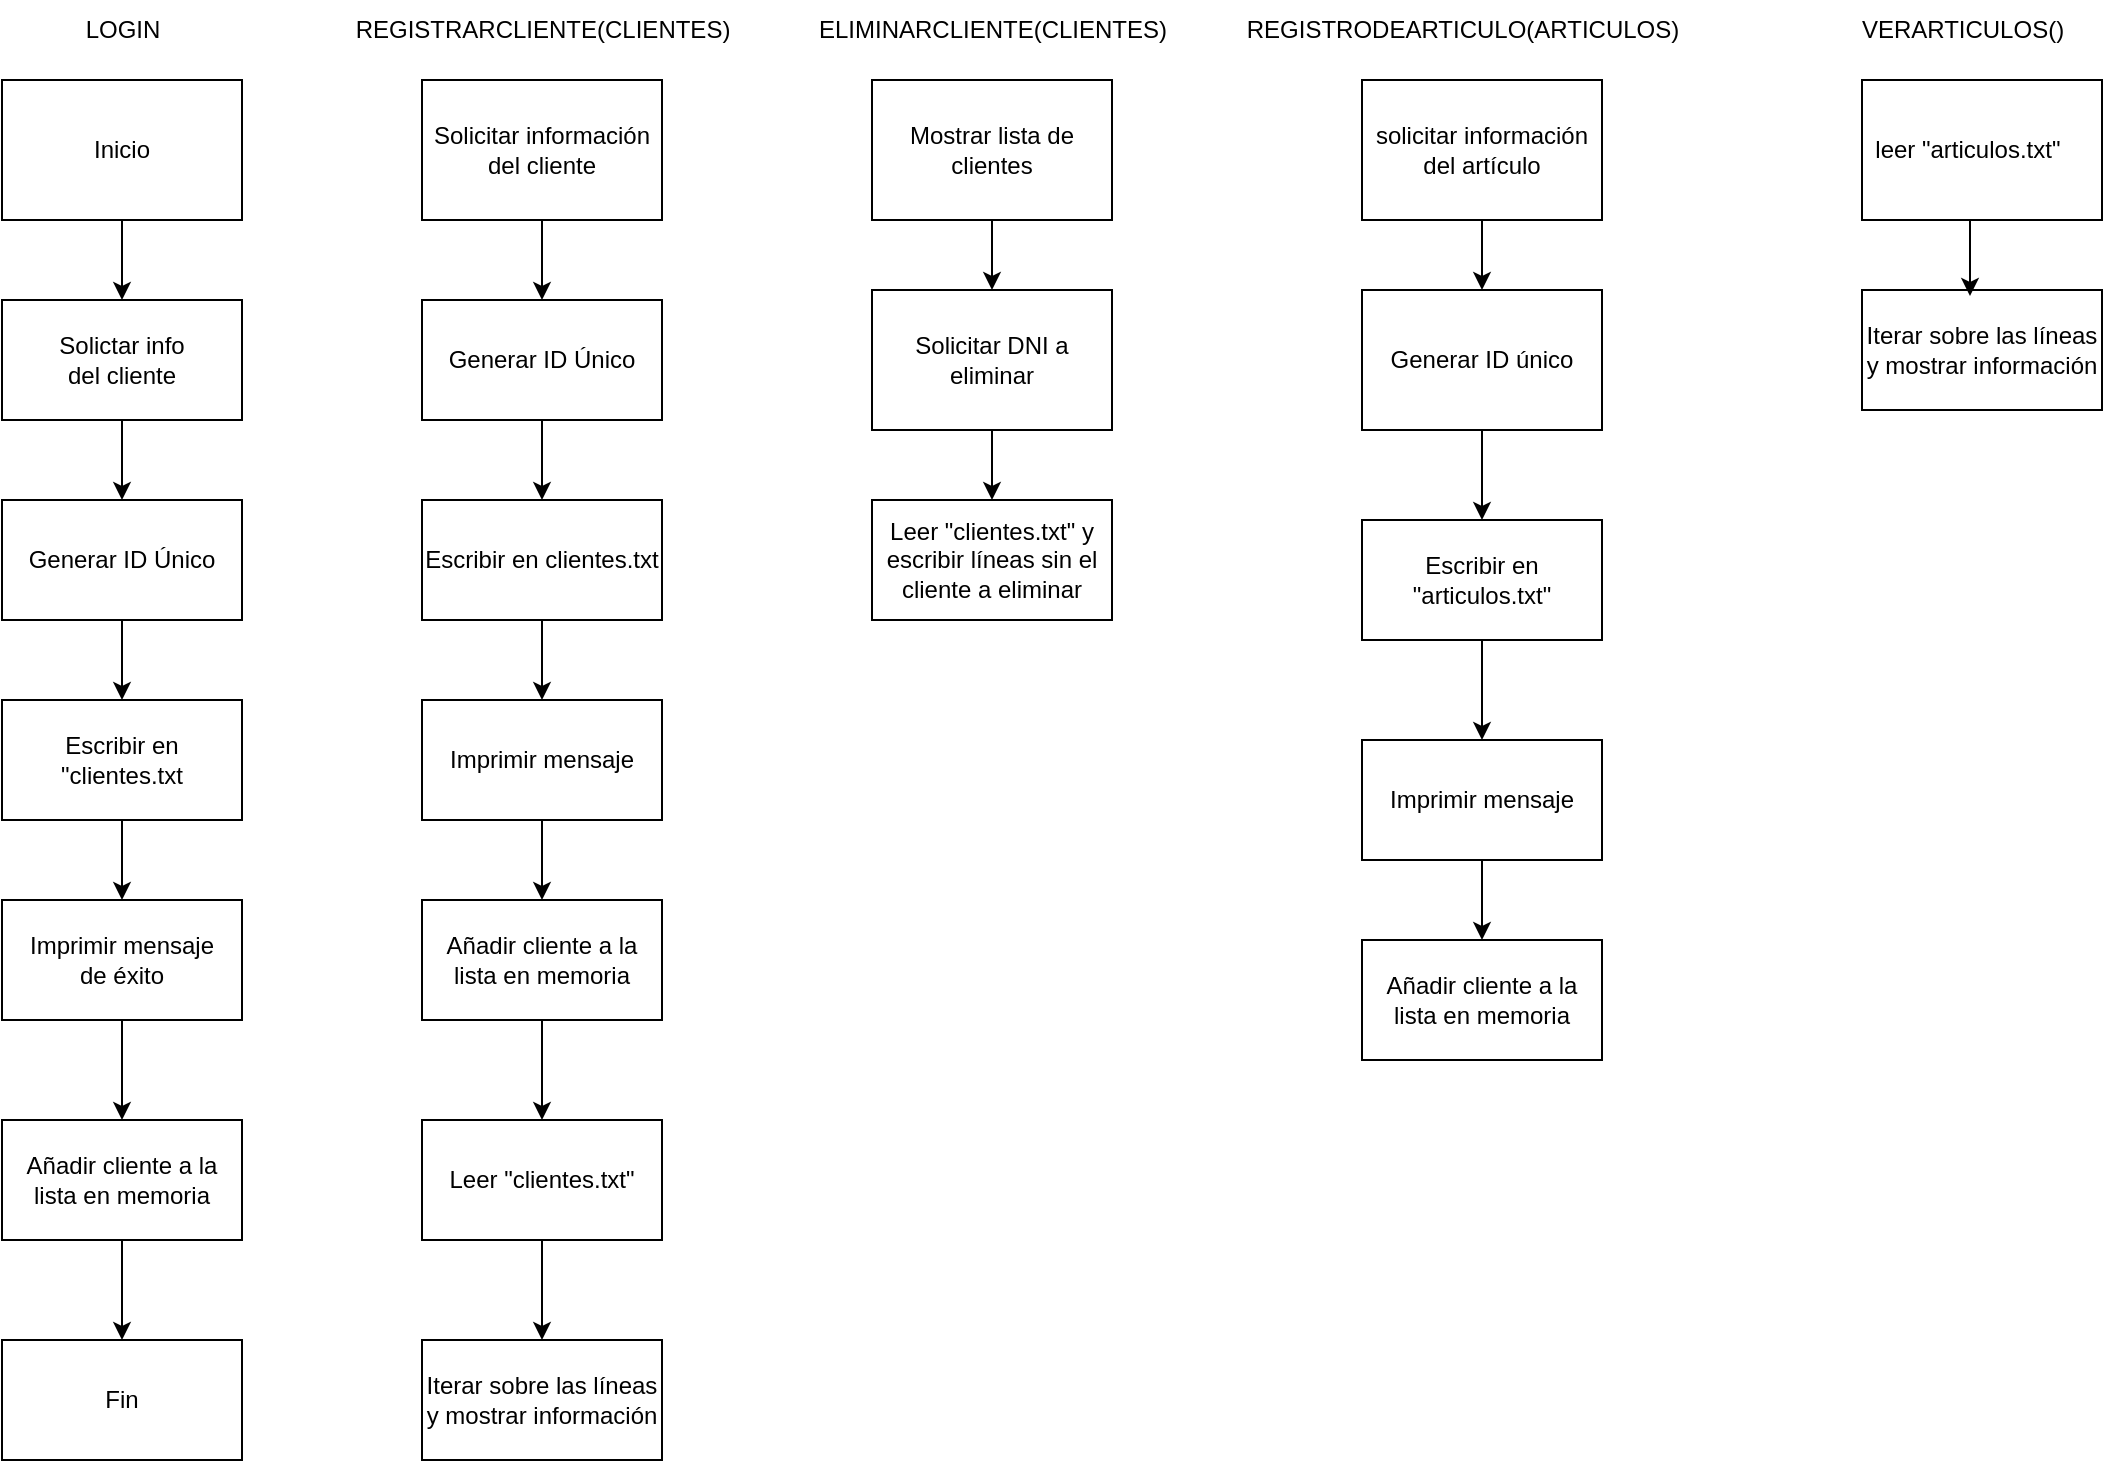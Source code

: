 <mxfile version="22.1.1" type="github">
  <diagram id="C5RBs43oDa-KdzZeNtuy" name="Page-1">
    <mxGraphModel dx="1114" dy="578" grid="1" gridSize="10" guides="1" tooltips="1" connect="1" arrows="1" fold="1" page="1" pageScale="1" pageWidth="827" pageHeight="1169" math="0" shadow="0">
      <root>
        <mxCell id="WIyWlLk6GJQsqaUBKTNV-0" />
        <mxCell id="WIyWlLk6GJQsqaUBKTNV-1" parent="WIyWlLk6GJQsqaUBKTNV-0" />
        <mxCell id="VLlErGUeabO-Wsx0XHVg-6" style="edgeStyle=orthogonalEdgeStyle;rounded=0;orthogonalLoop=1;jettySize=auto;html=1;exitX=0.5;exitY=1;exitDx=0;exitDy=0;entryX=0.5;entryY=0;entryDx=0;entryDy=0;" edge="1" parent="WIyWlLk6GJQsqaUBKTNV-1" source="VLlErGUeabO-Wsx0XHVg-0" target="VLlErGUeabO-Wsx0XHVg-1">
          <mxGeometry relative="1" as="geometry" />
        </mxCell>
        <mxCell id="VLlErGUeabO-Wsx0XHVg-0" value="Inicio" style="rounded=0;whiteSpace=wrap;html=1;" vertex="1" parent="WIyWlLk6GJQsqaUBKTNV-1">
          <mxGeometry x="120" y="410" width="120" height="70" as="geometry" />
        </mxCell>
        <mxCell id="VLlErGUeabO-Wsx0XHVg-7" style="edgeStyle=orthogonalEdgeStyle;rounded=0;orthogonalLoop=1;jettySize=auto;html=1;exitX=0.5;exitY=1;exitDx=0;exitDy=0;" edge="1" parent="WIyWlLk6GJQsqaUBKTNV-1" source="VLlErGUeabO-Wsx0XHVg-1" target="VLlErGUeabO-Wsx0XHVg-2">
          <mxGeometry relative="1" as="geometry" />
        </mxCell>
        <mxCell id="VLlErGUeabO-Wsx0XHVg-1" value="Solictar info&lt;br&gt;del cliente" style="rounded=0;whiteSpace=wrap;html=1;" vertex="1" parent="WIyWlLk6GJQsqaUBKTNV-1">
          <mxGeometry x="120" y="520" width="120" height="60" as="geometry" />
        </mxCell>
        <mxCell id="VLlErGUeabO-Wsx0XHVg-8" style="edgeStyle=orthogonalEdgeStyle;rounded=0;orthogonalLoop=1;jettySize=auto;html=1;exitX=0.5;exitY=1;exitDx=0;exitDy=0;" edge="1" parent="WIyWlLk6GJQsqaUBKTNV-1" source="VLlErGUeabO-Wsx0XHVg-2" target="VLlErGUeabO-Wsx0XHVg-3">
          <mxGeometry relative="1" as="geometry" />
        </mxCell>
        <mxCell id="VLlErGUeabO-Wsx0XHVg-2" value="Generar ID Único" style="rounded=0;whiteSpace=wrap;html=1;" vertex="1" parent="WIyWlLk6GJQsqaUBKTNV-1">
          <mxGeometry x="120" y="620" width="120" height="60" as="geometry" />
        </mxCell>
        <mxCell id="VLlErGUeabO-Wsx0XHVg-11" style="edgeStyle=orthogonalEdgeStyle;rounded=0;orthogonalLoop=1;jettySize=auto;html=1;exitX=0.5;exitY=1;exitDx=0;exitDy=0;entryX=0.5;entryY=0;entryDx=0;entryDy=0;" edge="1" parent="WIyWlLk6GJQsqaUBKTNV-1" source="VLlErGUeabO-Wsx0XHVg-3" target="VLlErGUeabO-Wsx0XHVg-9">
          <mxGeometry relative="1" as="geometry" />
        </mxCell>
        <mxCell id="VLlErGUeabO-Wsx0XHVg-3" value="Escribir en&lt;br&gt;&quot;clientes.txt" style="rounded=0;whiteSpace=wrap;html=1;" vertex="1" parent="WIyWlLk6GJQsqaUBKTNV-1">
          <mxGeometry x="120" y="720" width="120" height="60" as="geometry" />
        </mxCell>
        <mxCell id="VLlErGUeabO-Wsx0XHVg-14" style="edgeStyle=orthogonalEdgeStyle;rounded=0;orthogonalLoop=1;jettySize=auto;html=1;exitX=0.5;exitY=1;exitDx=0;exitDy=0;entryX=0.5;entryY=0;entryDx=0;entryDy=0;" edge="1" parent="WIyWlLk6GJQsqaUBKTNV-1" source="VLlErGUeabO-Wsx0XHVg-9" target="VLlErGUeabO-Wsx0XHVg-12">
          <mxGeometry relative="1" as="geometry" />
        </mxCell>
        <mxCell id="VLlErGUeabO-Wsx0XHVg-9" value="Imprimir mensaje&lt;br&gt;de éxito" style="rounded=0;whiteSpace=wrap;html=1;" vertex="1" parent="WIyWlLk6GJQsqaUBKTNV-1">
          <mxGeometry x="120" y="820" width="120" height="60" as="geometry" />
        </mxCell>
        <mxCell id="VLlErGUeabO-Wsx0XHVg-10" value="LOGIN" style="text;html=1;align=center;verticalAlign=middle;resizable=0;points=[];autosize=1;strokeColor=none;fillColor=none;" vertex="1" parent="WIyWlLk6GJQsqaUBKTNV-1">
          <mxGeometry x="150" y="370" width="60" height="30" as="geometry" />
        </mxCell>
        <mxCell id="VLlErGUeabO-Wsx0XHVg-15" style="edgeStyle=orthogonalEdgeStyle;rounded=0;orthogonalLoop=1;jettySize=auto;html=1;exitX=0.5;exitY=1;exitDx=0;exitDy=0;" edge="1" parent="WIyWlLk6GJQsqaUBKTNV-1" source="VLlErGUeabO-Wsx0XHVg-12" target="VLlErGUeabO-Wsx0XHVg-13">
          <mxGeometry relative="1" as="geometry" />
        </mxCell>
        <mxCell id="VLlErGUeabO-Wsx0XHVg-12" value="Añadir cliente a la lista en memoria" style="rounded=0;whiteSpace=wrap;html=1;" vertex="1" parent="WIyWlLk6GJQsqaUBKTNV-1">
          <mxGeometry x="120" y="930" width="120" height="60" as="geometry" />
        </mxCell>
        <mxCell id="VLlErGUeabO-Wsx0XHVg-13" value="Fin" style="rounded=0;whiteSpace=wrap;html=1;" vertex="1" parent="WIyWlLk6GJQsqaUBKTNV-1">
          <mxGeometry x="120" y="1040" width="120" height="60" as="geometry" />
        </mxCell>
        <mxCell id="VLlErGUeabO-Wsx0XHVg-18" value="REGISTRARCLIENTE(CLIENTES)" style="text;html=1;align=center;verticalAlign=middle;resizable=0;points=[];autosize=1;strokeColor=none;fillColor=none;" vertex="1" parent="WIyWlLk6GJQsqaUBKTNV-1">
          <mxGeometry x="285" y="370" width="210" height="30" as="geometry" />
        </mxCell>
        <mxCell id="VLlErGUeabO-Wsx0XHVg-26" style="edgeStyle=orthogonalEdgeStyle;rounded=0;orthogonalLoop=1;jettySize=auto;html=1;exitX=0.5;exitY=1;exitDx=0;exitDy=0;" edge="1" parent="WIyWlLk6GJQsqaUBKTNV-1" source="VLlErGUeabO-Wsx0XHVg-19" target="VLlErGUeabO-Wsx0XHVg-22">
          <mxGeometry relative="1" as="geometry" />
        </mxCell>
        <mxCell id="VLlErGUeabO-Wsx0XHVg-19" value="Solicitar información&lt;br&gt;del cliente" style="rounded=0;whiteSpace=wrap;html=1;" vertex="1" parent="WIyWlLk6GJQsqaUBKTNV-1">
          <mxGeometry x="330" y="410" width="120" height="70" as="geometry" />
        </mxCell>
        <mxCell id="VLlErGUeabO-Wsx0XHVg-28" style="edgeStyle=orthogonalEdgeStyle;rounded=0;orthogonalLoop=1;jettySize=auto;html=1;entryX=0.5;entryY=0;entryDx=0;entryDy=0;" edge="1" parent="WIyWlLk6GJQsqaUBKTNV-1" source="VLlErGUeabO-Wsx0XHVg-22" target="VLlErGUeabO-Wsx0XHVg-23">
          <mxGeometry relative="1" as="geometry" />
        </mxCell>
        <mxCell id="VLlErGUeabO-Wsx0XHVg-22" value="Generar ID Único" style="rounded=0;whiteSpace=wrap;html=1;" vertex="1" parent="WIyWlLk6GJQsqaUBKTNV-1">
          <mxGeometry x="330" y="520" width="120" height="60" as="geometry" />
        </mxCell>
        <mxCell id="VLlErGUeabO-Wsx0XHVg-29" style="edgeStyle=orthogonalEdgeStyle;rounded=0;orthogonalLoop=1;jettySize=auto;html=1;exitX=0.5;exitY=1;exitDx=0;exitDy=0;entryX=0.5;entryY=0;entryDx=0;entryDy=0;" edge="1" parent="WIyWlLk6GJQsqaUBKTNV-1" source="VLlErGUeabO-Wsx0XHVg-23" target="VLlErGUeabO-Wsx0XHVg-24">
          <mxGeometry relative="1" as="geometry" />
        </mxCell>
        <mxCell id="VLlErGUeabO-Wsx0XHVg-23" value="Escribir en clientes.txt" style="rounded=0;whiteSpace=wrap;html=1;" vertex="1" parent="WIyWlLk6GJQsqaUBKTNV-1">
          <mxGeometry x="330" y="620" width="120" height="60" as="geometry" />
        </mxCell>
        <mxCell id="VLlErGUeabO-Wsx0XHVg-30" style="edgeStyle=orthogonalEdgeStyle;rounded=0;orthogonalLoop=1;jettySize=auto;html=1;exitX=0.5;exitY=1;exitDx=0;exitDy=0;" edge="1" parent="WIyWlLk6GJQsqaUBKTNV-1" source="VLlErGUeabO-Wsx0XHVg-24" target="VLlErGUeabO-Wsx0XHVg-25">
          <mxGeometry relative="1" as="geometry" />
        </mxCell>
        <mxCell id="VLlErGUeabO-Wsx0XHVg-24" value="Imprimir mensaje" style="rounded=0;whiteSpace=wrap;html=1;" vertex="1" parent="WIyWlLk6GJQsqaUBKTNV-1">
          <mxGeometry x="330" y="720" width="120" height="60" as="geometry" />
        </mxCell>
        <mxCell id="VLlErGUeabO-Wsx0XHVg-33" style="edgeStyle=orthogonalEdgeStyle;rounded=0;orthogonalLoop=1;jettySize=auto;html=1;entryX=0.5;entryY=0;entryDx=0;entryDy=0;" edge="1" parent="WIyWlLk6GJQsqaUBKTNV-1" source="VLlErGUeabO-Wsx0XHVg-25" target="VLlErGUeabO-Wsx0XHVg-31">
          <mxGeometry relative="1" as="geometry" />
        </mxCell>
        <mxCell id="VLlErGUeabO-Wsx0XHVg-25" value="Añadir cliente a la lista en memoria" style="rounded=0;whiteSpace=wrap;html=1;" vertex="1" parent="WIyWlLk6GJQsqaUBKTNV-1">
          <mxGeometry x="330" y="820" width="120" height="60" as="geometry" />
        </mxCell>
        <mxCell id="VLlErGUeabO-Wsx0XHVg-34" style="edgeStyle=orthogonalEdgeStyle;rounded=0;orthogonalLoop=1;jettySize=auto;html=1;exitX=0.5;exitY=1;exitDx=0;exitDy=0;entryX=0.5;entryY=0;entryDx=0;entryDy=0;" edge="1" parent="WIyWlLk6GJQsqaUBKTNV-1" source="VLlErGUeabO-Wsx0XHVg-31" target="VLlErGUeabO-Wsx0XHVg-32">
          <mxGeometry relative="1" as="geometry" />
        </mxCell>
        <mxCell id="VLlErGUeabO-Wsx0XHVg-31" value="Leer &quot;clientes.txt&quot;" style="rounded=0;whiteSpace=wrap;html=1;" vertex="1" parent="WIyWlLk6GJQsqaUBKTNV-1">
          <mxGeometry x="330" y="930" width="120" height="60" as="geometry" />
        </mxCell>
        <mxCell id="VLlErGUeabO-Wsx0XHVg-32" value="Iterar sobre las líneas y mostrar información" style="rounded=0;whiteSpace=wrap;html=1;" vertex="1" parent="WIyWlLk6GJQsqaUBKTNV-1">
          <mxGeometry x="330" y="1040" width="120" height="60" as="geometry" />
        </mxCell>
        <mxCell id="VLlErGUeabO-Wsx0XHVg-35" value="ELIMINARCLIENTE(CLIENTES)" style="text;html=1;align=center;verticalAlign=middle;resizable=0;points=[];autosize=1;strokeColor=none;fillColor=none;" vertex="1" parent="WIyWlLk6GJQsqaUBKTNV-1">
          <mxGeometry x="515" y="370" width="200" height="30" as="geometry" />
        </mxCell>
        <mxCell id="VLlErGUeabO-Wsx0XHVg-39" style="edgeStyle=orthogonalEdgeStyle;rounded=0;orthogonalLoop=1;jettySize=auto;html=1;entryX=0.5;entryY=0;entryDx=0;entryDy=0;" edge="1" parent="WIyWlLk6GJQsqaUBKTNV-1" source="VLlErGUeabO-Wsx0XHVg-36" target="VLlErGUeabO-Wsx0XHVg-37">
          <mxGeometry relative="1" as="geometry" />
        </mxCell>
        <mxCell id="VLlErGUeabO-Wsx0XHVg-36" value="Mostrar lista de clientes" style="rounded=0;whiteSpace=wrap;html=1;" vertex="1" parent="WIyWlLk6GJQsqaUBKTNV-1">
          <mxGeometry x="555" y="410" width="120" height="70" as="geometry" />
        </mxCell>
        <mxCell id="VLlErGUeabO-Wsx0XHVg-40" style="edgeStyle=orthogonalEdgeStyle;rounded=0;orthogonalLoop=1;jettySize=auto;html=1;exitX=0.5;exitY=1;exitDx=0;exitDy=0;" edge="1" parent="WIyWlLk6GJQsqaUBKTNV-1" source="VLlErGUeabO-Wsx0XHVg-37" target="VLlErGUeabO-Wsx0XHVg-38">
          <mxGeometry relative="1" as="geometry" />
        </mxCell>
        <mxCell id="VLlErGUeabO-Wsx0XHVg-37" value="Solicitar DNI a eliminar" style="rounded=0;whiteSpace=wrap;html=1;" vertex="1" parent="WIyWlLk6GJQsqaUBKTNV-1">
          <mxGeometry x="555" y="515" width="120" height="70" as="geometry" />
        </mxCell>
        <mxCell id="VLlErGUeabO-Wsx0XHVg-38" value="Leer &quot;clientes.txt&quot; y escribir líneas sin el cliente a eliminar" style="rounded=0;whiteSpace=wrap;html=1;" vertex="1" parent="WIyWlLk6GJQsqaUBKTNV-1">
          <mxGeometry x="555" y="620" width="120" height="60" as="geometry" />
        </mxCell>
        <mxCell id="VLlErGUeabO-Wsx0XHVg-41" value="REGISTRODEARTICULO(ARTICULOS)" style="text;html=1;align=center;verticalAlign=middle;resizable=0;points=[];autosize=1;strokeColor=none;fillColor=none;" vertex="1" parent="WIyWlLk6GJQsqaUBKTNV-1">
          <mxGeometry x="730" y="370" width="240" height="30" as="geometry" />
        </mxCell>
        <mxCell id="VLlErGUeabO-Wsx0XHVg-47" style="edgeStyle=orthogonalEdgeStyle;rounded=0;orthogonalLoop=1;jettySize=auto;html=1;entryX=0.5;entryY=0;entryDx=0;entryDy=0;" edge="1" parent="WIyWlLk6GJQsqaUBKTNV-1" source="VLlErGUeabO-Wsx0XHVg-44" target="VLlErGUeabO-Wsx0XHVg-45">
          <mxGeometry relative="1" as="geometry" />
        </mxCell>
        <mxCell id="VLlErGUeabO-Wsx0XHVg-44" value="solicitar información del artículo" style="rounded=0;whiteSpace=wrap;html=1;" vertex="1" parent="WIyWlLk6GJQsqaUBKTNV-1">
          <mxGeometry x="800" y="410" width="120" height="70" as="geometry" />
        </mxCell>
        <mxCell id="VLlErGUeabO-Wsx0XHVg-48" style="edgeStyle=orthogonalEdgeStyle;rounded=0;orthogonalLoop=1;jettySize=auto;html=1;exitX=0.5;exitY=1;exitDx=0;exitDy=0;entryX=0.5;entryY=0;entryDx=0;entryDy=0;" edge="1" parent="WIyWlLk6GJQsqaUBKTNV-1" source="VLlErGUeabO-Wsx0XHVg-45" target="VLlErGUeabO-Wsx0XHVg-46">
          <mxGeometry relative="1" as="geometry" />
        </mxCell>
        <mxCell id="VLlErGUeabO-Wsx0XHVg-45" value="Generar ID único" style="rounded=0;whiteSpace=wrap;html=1;" vertex="1" parent="WIyWlLk6GJQsqaUBKTNV-1">
          <mxGeometry x="800" y="515" width="120" height="70" as="geometry" />
        </mxCell>
        <mxCell id="VLlErGUeabO-Wsx0XHVg-51" style="edgeStyle=orthogonalEdgeStyle;rounded=0;orthogonalLoop=1;jettySize=auto;html=1;exitX=0.5;exitY=1;exitDx=0;exitDy=0;" edge="1" parent="WIyWlLk6GJQsqaUBKTNV-1" source="VLlErGUeabO-Wsx0XHVg-46" target="VLlErGUeabO-Wsx0XHVg-49">
          <mxGeometry relative="1" as="geometry" />
        </mxCell>
        <mxCell id="VLlErGUeabO-Wsx0XHVg-46" value="Escribir en &quot;articulos.txt&quot;" style="rounded=0;whiteSpace=wrap;html=1;" vertex="1" parent="WIyWlLk6GJQsqaUBKTNV-1">
          <mxGeometry x="800" y="630" width="120" height="60" as="geometry" />
        </mxCell>
        <mxCell id="VLlErGUeabO-Wsx0XHVg-52" style="edgeStyle=orthogonalEdgeStyle;rounded=0;orthogonalLoop=1;jettySize=auto;html=1;exitX=0.5;exitY=1;exitDx=0;exitDy=0;entryX=0.5;entryY=0;entryDx=0;entryDy=0;" edge="1" parent="WIyWlLk6GJQsqaUBKTNV-1" source="VLlErGUeabO-Wsx0XHVg-49" target="VLlErGUeabO-Wsx0XHVg-50">
          <mxGeometry relative="1" as="geometry" />
        </mxCell>
        <mxCell id="VLlErGUeabO-Wsx0XHVg-49" value="Imprimir mensaje" style="rounded=0;whiteSpace=wrap;html=1;" vertex="1" parent="WIyWlLk6GJQsqaUBKTNV-1">
          <mxGeometry x="800" y="740" width="120" height="60" as="geometry" />
        </mxCell>
        <mxCell id="VLlErGUeabO-Wsx0XHVg-50" value="Añadir cliente a la lista en memoria" style="rounded=0;whiteSpace=wrap;html=1;" vertex="1" parent="WIyWlLk6GJQsqaUBKTNV-1">
          <mxGeometry x="800" y="840" width="120" height="60" as="geometry" />
        </mxCell>
        <mxCell id="VLlErGUeabO-Wsx0XHVg-53" value="VERARTICULOS()" style="text;html=1;align=center;verticalAlign=middle;resizable=0;points=[];autosize=1;strokeColor=none;fillColor=none;" vertex="1" parent="WIyWlLk6GJQsqaUBKTNV-1">
          <mxGeometry x="1040" y="370" width="120" height="30" as="geometry" />
        </mxCell>
        <mxCell id="VLlErGUeabO-Wsx0XHVg-54" value="leer &quot;articulos.txt&quot;&lt;span style=&quot;white-space: pre;&quot;&gt;&#x9;&lt;/span&gt;" style="rounded=0;whiteSpace=wrap;html=1;" vertex="1" parent="WIyWlLk6GJQsqaUBKTNV-1">
          <mxGeometry x="1050" y="410" width="120" height="70" as="geometry" />
        </mxCell>
        <mxCell id="VLlErGUeabO-Wsx0XHVg-55" value="Iterar sobre las líneas y mostrar información" style="rounded=0;whiteSpace=wrap;html=1;" vertex="1" parent="WIyWlLk6GJQsqaUBKTNV-1">
          <mxGeometry x="1050" y="515" width="120" height="60" as="geometry" />
        </mxCell>
        <mxCell id="VLlErGUeabO-Wsx0XHVg-56" style="edgeStyle=orthogonalEdgeStyle;rounded=0;orthogonalLoop=1;jettySize=auto;html=1;exitX=0.5;exitY=1;exitDx=0;exitDy=0;entryX=0.45;entryY=0.05;entryDx=0;entryDy=0;entryPerimeter=0;" edge="1" parent="WIyWlLk6GJQsqaUBKTNV-1" source="VLlErGUeabO-Wsx0XHVg-54" target="VLlErGUeabO-Wsx0XHVg-55">
          <mxGeometry relative="1" as="geometry" />
        </mxCell>
      </root>
    </mxGraphModel>
  </diagram>
</mxfile>
